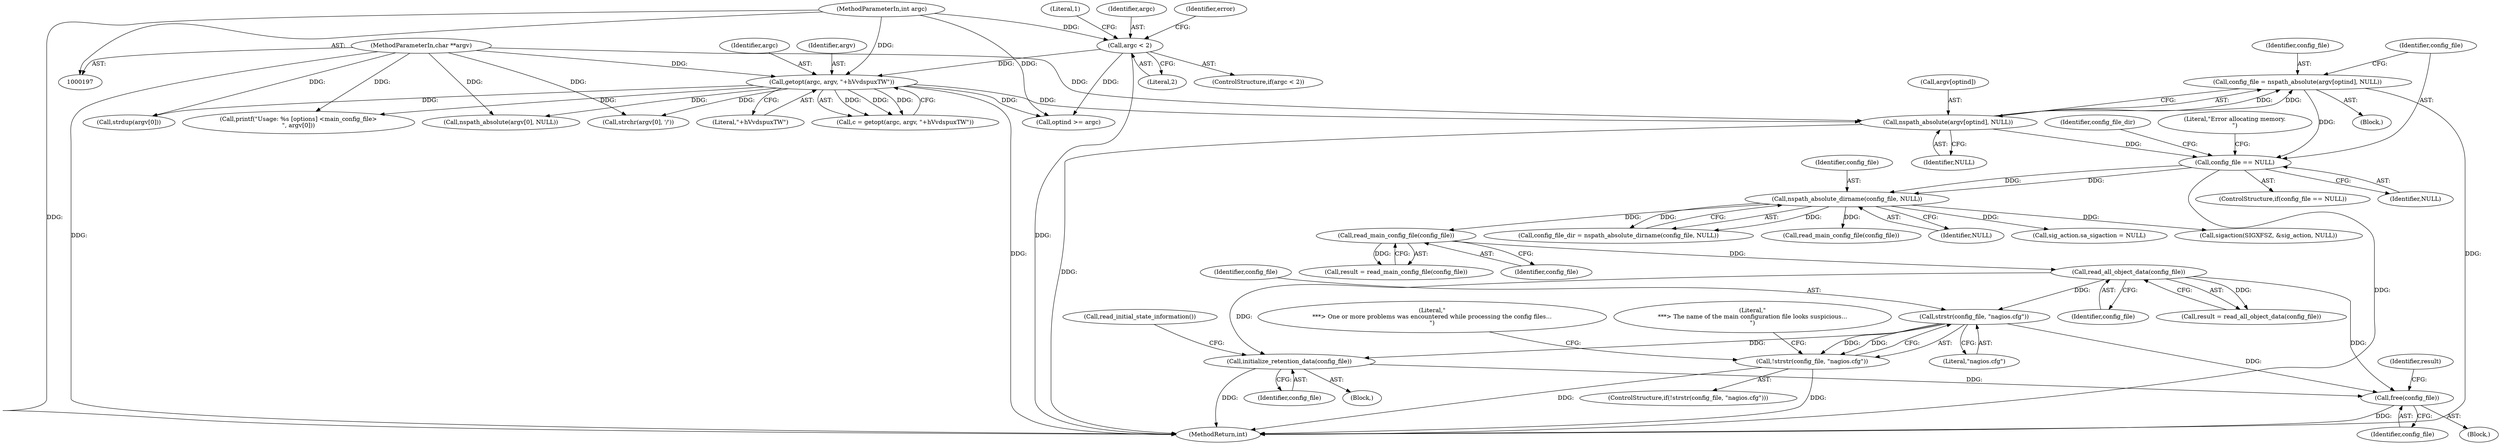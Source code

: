digraph "0_nagioscore_1b197346d490df2e2d3b1dcce5ac6134ad0c8752@API" {
"1000555" [label="(Call,strstr(config_file, \"nagios.cfg\"))"];
"1000544" [label="(Call,read_all_object_data(config_file))"];
"1000502" [label="(Call,read_main_config_file(config_file))"];
"1000457" [label="(Call,nspath_absolute_dirname(config_file, NULL))"];
"1000447" [label="(Call,config_file == NULL)"];
"1000439" [label="(Call,config_file = nspath_absolute(argv[optind], NULL))"];
"1000441" [label="(Call,nspath_absolute(argv[optind], NULL))"];
"1000257" [label="(Call,getopt(argc, argv, \"+hVvdspuxTW\"))"];
"1000246" [label="(Call,argc < 2)"];
"1000198" [label="(MethodParameterIn,int argc)"];
"1000199" [label="(MethodParameterIn,char **argv)"];
"1000554" [label="(Call,!strstr(config_file, \"nagios.cfg\"))"];
"1000634" [label="(Call,initialize_retention_data(config_file))"];
"1000673" [label="(Call,free(config_file))"];
"1000441" [label="(Call,nspath_absolute(argv[optind], NULL))"];
"1000199" [label="(MethodParameterIn,char **argv)"];
"1000457" [label="(Call,nspath_absolute_dirname(config_file, NULL))"];
"1000500" [label="(Call,result = read_main_config_file(config_file))"];
"1000680" [label="(Call,strchr(argv[0], '/'))"];
"1000253" [label="(Literal,1)"];
"1000255" [label="(Call,c = getopt(argc, argv, \"+hVvdspuxTW\"))"];
"1000676" [label="(Identifier,result)"];
"1000687" [label="(Call,nspath_absolute(argv[0], NULL))"];
"1000440" [label="(Identifier,config_file)"];
"1000200" [label="(Block,)"];
"1000246" [label="(Call,argc < 2)"];
"1000482" [label="(Call,sigaction(SIGXFSZ, &sig_action, NULL))"];
"1000245" [label="(ControlStructure,if(argc < 2))"];
"1000447" [label="(Call,config_file == NULL)"];
"1000455" [label="(Call,config_file_dir = nspath_absolute_dirname(config_file, NULL))"];
"1000634" [label="(Call,initialize_retention_data(config_file))"];
"1000636" [label="(Call,read_initial_state_information())"];
"1000635" [label="(Identifier,config_file)"];
"1000545" [label="(Identifier,config_file)"];
"1000748" [label="(Call,read_main_config_file(config_file))"];
"1000695" [label="(Call,strdup(argv[0]))"];
"1000554" [label="(Call,!strstr(config_file, \"nagios.cfg\"))"];
"1000630" [label="(Block,)"];
"1000258" [label="(Identifier,argc)"];
"1000544" [label="(Call,read_all_object_data(config_file))"];
"1000556" [label="(Identifier,config_file)"];
"1000398" [label="(Call,printf(\"Usage: %s [options] <main_config_file>\n\", argv[0]))"];
"1001239" [label="(MethodReturn,int)"];
"1000448" [label="(Identifier,config_file)"];
"1000247" [label="(Identifier,argc)"];
"1000503" [label="(Identifier,config_file)"];
"1000446" [label="(ControlStructure,if(config_file == NULL))"];
"1000260" [label="(Literal,\"+hVvdspuxTW\")"];
"1000442" [label="(Call,argv[optind])"];
"1000542" [label="(Call,result = read_all_object_data(config_file))"];
"1000571" [label="(Literal,\"\n***> One or more problems was encountered while processing the config files...\n\")"];
"1000456" [label="(Identifier,config_file_dir)"];
"1000198" [label="(MethodParameterIn,int argc)"];
"1000248" [label="(Literal,2)"];
"1000555" [label="(Call,strstr(config_file, \"nagios.cfg\"))"];
"1000383" [label="(Call,optind >= argc)"];
"1000458" [label="(Identifier,config_file)"];
"1000560" [label="(Literal,\"\n***> The name of the main configuration file looks suspicious...\n\")"];
"1000259" [label="(Identifier,argv)"];
"1000674" [label="(Identifier,config_file)"];
"1000493" [label="(Block,)"];
"1000673" [label="(Call,free(config_file))"];
"1000449" [label="(Identifier,NULL)"];
"1000257" [label="(Call,getopt(argc, argv, \"+hVvdspuxTW\"))"];
"1000439" [label="(Call,config_file = nspath_absolute(argv[optind], NULL))"];
"1000445" [label="(Identifier,NULL)"];
"1000452" [label="(Literal,\"Error allocating memory.\n\")"];
"1000250" [label="(Identifier,error)"];
"1000459" [label="(Identifier,NULL)"];
"1000557" [label="(Literal,\"nagios.cfg\")"];
"1000460" [label="(Call,sig_action.sa_sigaction = NULL)"];
"1000553" [label="(ControlStructure,if(!strstr(config_file, \"nagios.cfg\")))"];
"1000502" [label="(Call,read_main_config_file(config_file))"];
"1000555" -> "1000554"  [label="AST: "];
"1000555" -> "1000557"  [label="CFG: "];
"1000556" -> "1000555"  [label="AST: "];
"1000557" -> "1000555"  [label="AST: "];
"1000554" -> "1000555"  [label="CFG: "];
"1000555" -> "1000554"  [label="DDG: "];
"1000555" -> "1000554"  [label="DDG: "];
"1000544" -> "1000555"  [label="DDG: "];
"1000555" -> "1000634"  [label="DDG: "];
"1000555" -> "1000673"  [label="DDG: "];
"1000544" -> "1000542"  [label="AST: "];
"1000544" -> "1000545"  [label="CFG: "];
"1000545" -> "1000544"  [label="AST: "];
"1000542" -> "1000544"  [label="CFG: "];
"1000544" -> "1000542"  [label="DDG: "];
"1000502" -> "1000544"  [label="DDG: "];
"1000544" -> "1000634"  [label="DDG: "];
"1000544" -> "1000673"  [label="DDG: "];
"1000502" -> "1000500"  [label="AST: "];
"1000502" -> "1000503"  [label="CFG: "];
"1000503" -> "1000502"  [label="AST: "];
"1000500" -> "1000502"  [label="CFG: "];
"1000502" -> "1000500"  [label="DDG: "];
"1000457" -> "1000502"  [label="DDG: "];
"1000457" -> "1000455"  [label="AST: "];
"1000457" -> "1000459"  [label="CFG: "];
"1000458" -> "1000457"  [label="AST: "];
"1000459" -> "1000457"  [label="AST: "];
"1000455" -> "1000457"  [label="CFG: "];
"1000457" -> "1000455"  [label="DDG: "];
"1000457" -> "1000455"  [label="DDG: "];
"1000447" -> "1000457"  [label="DDG: "];
"1000447" -> "1000457"  [label="DDG: "];
"1000457" -> "1000460"  [label="DDG: "];
"1000457" -> "1000482"  [label="DDG: "];
"1000457" -> "1000748"  [label="DDG: "];
"1000447" -> "1000446"  [label="AST: "];
"1000447" -> "1000449"  [label="CFG: "];
"1000448" -> "1000447"  [label="AST: "];
"1000449" -> "1000447"  [label="AST: "];
"1000452" -> "1000447"  [label="CFG: "];
"1000456" -> "1000447"  [label="CFG: "];
"1000447" -> "1001239"  [label="DDG: "];
"1000439" -> "1000447"  [label="DDG: "];
"1000441" -> "1000447"  [label="DDG: "];
"1000439" -> "1000200"  [label="AST: "];
"1000439" -> "1000441"  [label="CFG: "];
"1000440" -> "1000439"  [label="AST: "];
"1000441" -> "1000439"  [label="AST: "];
"1000448" -> "1000439"  [label="CFG: "];
"1000439" -> "1001239"  [label="DDG: "];
"1000441" -> "1000439"  [label="DDG: "];
"1000441" -> "1000439"  [label="DDG: "];
"1000441" -> "1000445"  [label="CFG: "];
"1000442" -> "1000441"  [label="AST: "];
"1000445" -> "1000441"  [label="AST: "];
"1000441" -> "1001239"  [label="DDG: "];
"1000257" -> "1000441"  [label="DDG: "];
"1000199" -> "1000441"  [label="DDG: "];
"1000257" -> "1000255"  [label="AST: "];
"1000257" -> "1000260"  [label="CFG: "];
"1000258" -> "1000257"  [label="AST: "];
"1000259" -> "1000257"  [label="AST: "];
"1000260" -> "1000257"  [label="AST: "];
"1000255" -> "1000257"  [label="CFG: "];
"1000257" -> "1001239"  [label="DDG: "];
"1000257" -> "1000255"  [label="DDG: "];
"1000257" -> "1000255"  [label="DDG: "];
"1000257" -> "1000255"  [label="DDG: "];
"1000246" -> "1000257"  [label="DDG: "];
"1000198" -> "1000257"  [label="DDG: "];
"1000199" -> "1000257"  [label="DDG: "];
"1000257" -> "1000383"  [label="DDG: "];
"1000257" -> "1000398"  [label="DDG: "];
"1000257" -> "1000680"  [label="DDG: "];
"1000257" -> "1000687"  [label="DDG: "];
"1000257" -> "1000695"  [label="DDG: "];
"1000246" -> "1000245"  [label="AST: "];
"1000246" -> "1000248"  [label="CFG: "];
"1000247" -> "1000246"  [label="AST: "];
"1000248" -> "1000246"  [label="AST: "];
"1000250" -> "1000246"  [label="CFG: "];
"1000253" -> "1000246"  [label="CFG: "];
"1000246" -> "1001239"  [label="DDG: "];
"1000198" -> "1000246"  [label="DDG: "];
"1000246" -> "1000383"  [label="DDG: "];
"1000198" -> "1000197"  [label="AST: "];
"1000198" -> "1001239"  [label="DDG: "];
"1000198" -> "1000383"  [label="DDG: "];
"1000199" -> "1000197"  [label="AST: "];
"1000199" -> "1001239"  [label="DDG: "];
"1000199" -> "1000398"  [label="DDG: "];
"1000199" -> "1000680"  [label="DDG: "];
"1000199" -> "1000687"  [label="DDG: "];
"1000199" -> "1000695"  [label="DDG: "];
"1000554" -> "1000553"  [label="AST: "];
"1000560" -> "1000554"  [label="CFG: "];
"1000571" -> "1000554"  [label="CFG: "];
"1000554" -> "1001239"  [label="DDG: "];
"1000554" -> "1001239"  [label="DDG: "];
"1000634" -> "1000630"  [label="AST: "];
"1000634" -> "1000635"  [label="CFG: "];
"1000635" -> "1000634"  [label="AST: "];
"1000636" -> "1000634"  [label="CFG: "];
"1000634" -> "1001239"  [label="DDG: "];
"1000634" -> "1000673"  [label="DDG: "];
"1000673" -> "1000493"  [label="AST: "];
"1000673" -> "1000674"  [label="CFG: "];
"1000674" -> "1000673"  [label="AST: "];
"1000676" -> "1000673"  [label="CFG: "];
"1000673" -> "1001239"  [label="DDG: "];
}
